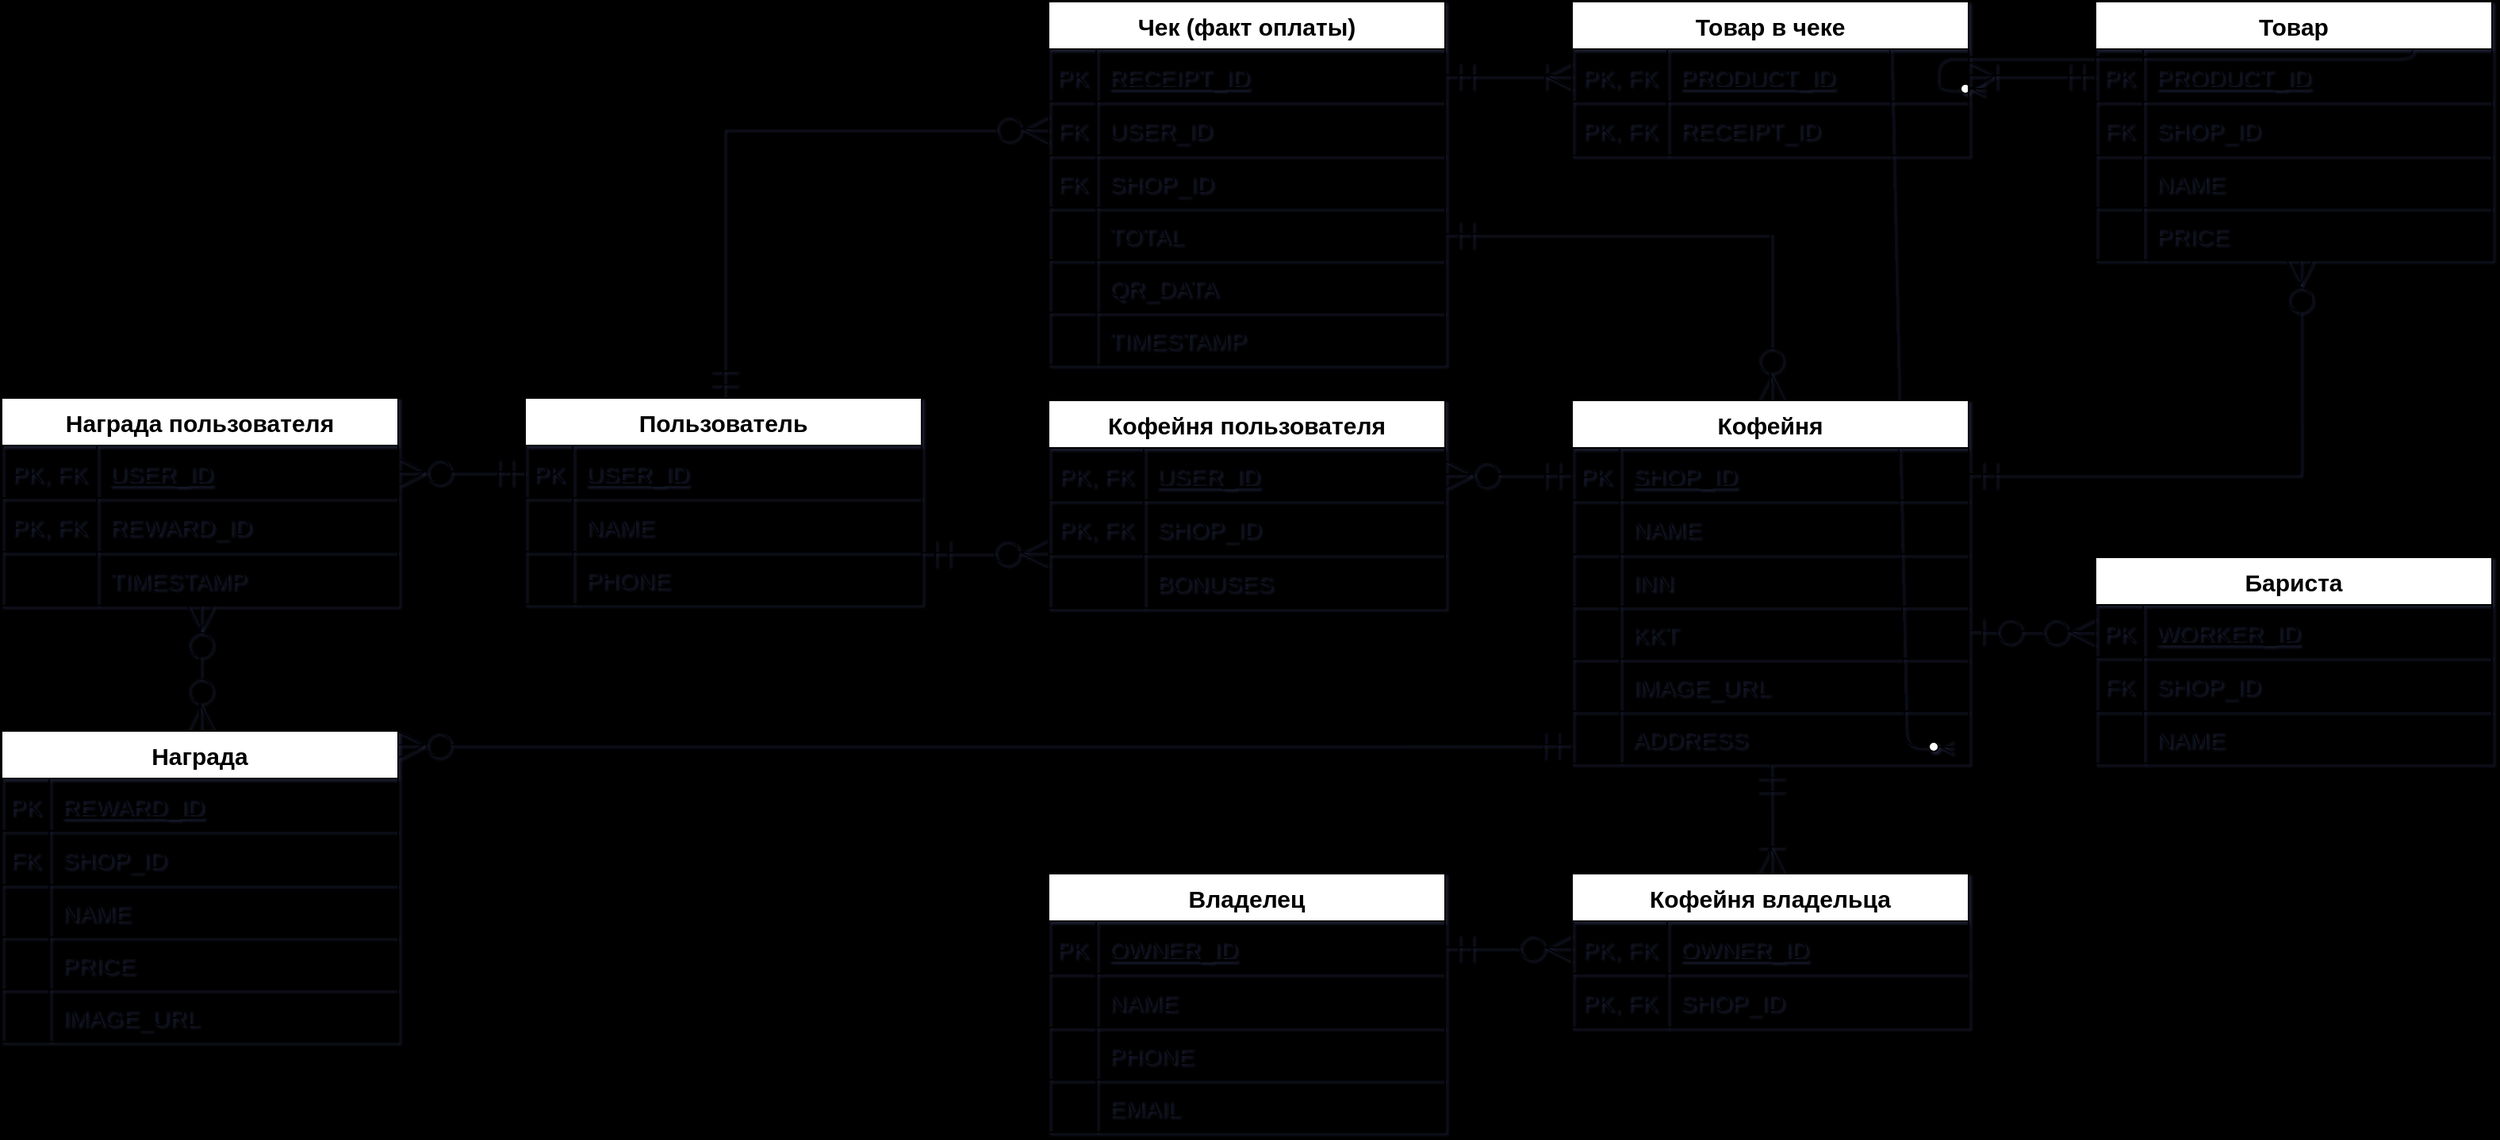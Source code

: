 <mxfile version="21.5.2" type="device">
  <diagram id="R2lEEEUBdFMjLlhIrx00" name="Page-1">
    <mxGraphModel dx="3187" dy="1081" grid="0" gridSize="10" guides="1" tooltips="1" connect="1" arrows="1" fold="1" page="1" pageScale="1" pageWidth="850" pageHeight="1100" background="#000000" math="0" shadow="1" extFonts="Permanent Marker^https://fonts.googleapis.com/css?family=Permanent+Marker">
      <root>
        <object label="" id="0">
          <mxCell />
        </object>
        <mxCell id="1" parent="0" />
        <mxCell id="C-vyLk0tnHw3VtMMgP7b-1" value="" style="edgeStyle=entityRelationEdgeStyle;endArrow=ERzeroToMany;startArrow=ERone;endFill=1;startFill=0;" parent="1" target="C-vyLk0tnHw3VtMMgP7b-6" edge="1">
          <mxGeometry width="100" height="100" relative="1" as="geometry">
            <mxPoint x="370" y="165" as="sourcePoint" />
            <mxPoint x="440" y="620" as="targetPoint" />
          </mxGeometry>
        </mxCell>
        <mxCell id="C-vyLk0tnHw3VtMMgP7b-12" value="" style="edgeStyle=entityRelationEdgeStyle;endArrow=ERzeroToMany;startArrow=ERone;endFill=1;startFill=0;" parent="1" target="C-vyLk0tnHw3VtMMgP7b-17" edge="1">
          <mxGeometry width="100" height="100" relative="1" as="geometry">
            <mxPoint x="700" y="165" as="sourcePoint" />
            <mxPoint x="460" y="205" as="targetPoint" />
          </mxGeometry>
        </mxCell>
        <mxCell id="6fMhyB3P9EmJ89iYx7s8-238" style="edgeStyle=orthogonalEdgeStyle;rounded=0;orthogonalLoop=1;jettySize=auto;html=1;exitX=0.5;exitY=0;exitDx=0;exitDy=0;entryX=0.501;entryY=0.971;entryDx=0;entryDy=0;entryPerimeter=0;endArrow=ERzeroToMany;endFill=0;startArrow=ERzeroToMany;startFill=0;endSize=15;startSize=15;fontSize=15;" edge="1" parent="1" source="6fMhyB3P9EmJ89iYx7s8-15" target="6fMhyB3P9EmJ89iYx7s8-174">
          <mxGeometry relative="1" as="geometry" />
        </mxCell>
        <mxCell id="6fMhyB3P9EmJ89iYx7s8-242" style="edgeStyle=orthogonalEdgeStyle;rounded=0;orthogonalLoop=1;jettySize=auto;html=1;exitX=0.999;exitY=0.044;exitDx=0;exitDy=0;entryX=-0.003;entryY=0.638;entryDx=0;entryDy=0;endArrow=ERmandOne;endFill=0;startArrow=ERzeroToMany;startFill=0;entryPerimeter=0;exitPerimeter=0;endSize=15;startSize=15;fontSize=15;" edge="1" parent="1" source="6fMhyB3P9EmJ89iYx7s8-15" target="6fMhyB3P9EmJ89iYx7s8-218">
          <mxGeometry relative="1" as="geometry" />
        </mxCell>
        <object label="Награда" as="ds" id="6fMhyB3P9EmJ89iYx7s8-15">
          <mxCell style="shape=table;startSize=30;container=1;collapsible=1;childLayout=tableLayout;fixedRows=1;rowLines=1;fontStyle=1;align=center;resizeLast=1;resizeLastRow=0;columnLines=1;comic=0;enumerate=0;moveCells=0;autosize=0;labelBackgroundColor=none;labelBorderColor=none;fontColor=default;fontSize=15;" vertex="1" parent="1">
            <mxGeometry x="-790" y="610" width="250" height="196" as="geometry">
              <mxRectangle x="-70" y="220" width="90" height="30" as="alternateBounds" />
            </mxGeometry>
          </mxCell>
        </object>
        <mxCell id="6fMhyB3P9EmJ89iYx7s8-16" value="" style="shape=partialRectangle;collapsible=0;dropTarget=0;pointerEvents=0;fillColor=none;points=[[0,0.5],[1,0.5]];portConstraint=eastwest;top=0;left=0;right=0;bottom=1;fontSize=15;" vertex="1" parent="6fMhyB3P9EmJ89iYx7s8-15">
          <mxGeometry y="30" width="250" height="33" as="geometry" />
        </mxCell>
        <mxCell id="6fMhyB3P9EmJ89iYx7s8-17" value="PK" style="shape=partialRectangle;overflow=hidden;connectable=0;fillColor=none;top=0;left=0;bottom=0;right=0;fontStyle=0;fontSize=15;" vertex="1" parent="6fMhyB3P9EmJ89iYx7s8-16">
          <mxGeometry width="30" height="33" as="geometry">
            <mxRectangle width="30" height="33" as="alternateBounds" />
          </mxGeometry>
        </mxCell>
        <mxCell id="6fMhyB3P9EmJ89iYx7s8-18" value="REWARD_ID" style="shape=partialRectangle;overflow=hidden;connectable=0;fillColor=none;top=0;left=0;bottom=0;right=0;align=left;spacingLeft=6;fontStyle=4;fontSize=15;" vertex="1" parent="6fMhyB3P9EmJ89iYx7s8-16">
          <mxGeometry x="30" width="220" height="33" as="geometry">
            <mxRectangle width="220" height="33" as="alternateBounds" />
          </mxGeometry>
        </mxCell>
        <mxCell id="6fMhyB3P9EmJ89iYx7s8-19" value="" style="shape=partialRectangle;collapsible=0;dropTarget=0;pointerEvents=0;fillColor=none;points=[[0,0.5],[1,0.5]];portConstraint=eastwest;top=0;left=0;right=0;bottom=0;fontSize=15;" vertex="1" parent="6fMhyB3P9EmJ89iYx7s8-15">
          <mxGeometry y="63" width="250" height="34" as="geometry" />
        </mxCell>
        <mxCell id="6fMhyB3P9EmJ89iYx7s8-20" value="FK" style="shape=partialRectangle;overflow=hidden;connectable=0;fillColor=none;top=0;left=0;bottom=0;right=0;fontSize=15;" vertex="1" parent="6fMhyB3P9EmJ89iYx7s8-19">
          <mxGeometry width="30" height="34" as="geometry">
            <mxRectangle width="30" height="34" as="alternateBounds" />
          </mxGeometry>
        </mxCell>
        <mxCell id="6fMhyB3P9EmJ89iYx7s8-21" value="SHOP_ID" style="shape=partialRectangle;overflow=hidden;connectable=0;fillColor=none;top=0;left=0;bottom=0;right=0;align=left;spacingLeft=6;fontSize=15;" vertex="1" parent="6fMhyB3P9EmJ89iYx7s8-19">
          <mxGeometry x="30" width="220" height="34" as="geometry">
            <mxRectangle width="220" height="34" as="alternateBounds" />
          </mxGeometry>
        </mxCell>
        <mxCell id="6fMhyB3P9EmJ89iYx7s8-22" value="" style="shape=partialRectangle;collapsible=0;dropTarget=0;pointerEvents=0;fillColor=none;points=[[0,0.5],[1,0.5]];portConstraint=eastwest;top=0;left=0;right=0;bottom=0;fontSize=15;" vertex="1" parent="6fMhyB3P9EmJ89iYx7s8-15">
          <mxGeometry y="97" width="250" height="33" as="geometry" />
        </mxCell>
        <mxCell id="6fMhyB3P9EmJ89iYx7s8-23" value="" style="shape=partialRectangle;overflow=hidden;connectable=0;fillColor=none;top=0;left=0;bottom=0;right=0;fontSize=15;" vertex="1" parent="6fMhyB3P9EmJ89iYx7s8-22">
          <mxGeometry width="30" height="33" as="geometry">
            <mxRectangle width="30" height="33" as="alternateBounds" />
          </mxGeometry>
        </mxCell>
        <mxCell id="6fMhyB3P9EmJ89iYx7s8-24" value="NAME" style="shape=partialRectangle;overflow=hidden;connectable=0;fillColor=none;top=0;left=0;bottom=0;right=0;align=left;spacingLeft=6;fontSize=15;" vertex="1" parent="6fMhyB3P9EmJ89iYx7s8-22">
          <mxGeometry x="30" width="220" height="33" as="geometry">
            <mxRectangle width="220" height="33" as="alternateBounds" />
          </mxGeometry>
        </mxCell>
        <mxCell id="6fMhyB3P9EmJ89iYx7s8-45" style="shape=partialRectangle;collapsible=0;dropTarget=0;pointerEvents=0;fillColor=none;points=[[0,0.5],[1,0.5]];portConstraint=eastwest;top=0;left=0;right=0;bottom=0;fontSize=15;" vertex="1" parent="6fMhyB3P9EmJ89iYx7s8-15">
          <mxGeometry y="130" width="250" height="33" as="geometry" />
        </mxCell>
        <mxCell id="6fMhyB3P9EmJ89iYx7s8-46" style="shape=partialRectangle;overflow=hidden;connectable=0;fillColor=none;top=0;left=0;bottom=0;right=0;fontSize=15;" vertex="1" parent="6fMhyB3P9EmJ89iYx7s8-45">
          <mxGeometry width="30" height="33" as="geometry">
            <mxRectangle width="30" height="33" as="alternateBounds" />
          </mxGeometry>
        </mxCell>
        <mxCell id="6fMhyB3P9EmJ89iYx7s8-47" value="PRICE" style="shape=partialRectangle;overflow=hidden;connectable=0;fillColor=none;top=0;left=0;bottom=0;right=0;align=left;spacingLeft=6;fontSize=15;" vertex="1" parent="6fMhyB3P9EmJ89iYx7s8-45">
          <mxGeometry x="30" width="220" height="33" as="geometry">
            <mxRectangle width="220" height="33" as="alternateBounds" />
          </mxGeometry>
        </mxCell>
        <mxCell id="6fMhyB3P9EmJ89iYx7s8-230" style="shape=partialRectangle;collapsible=0;dropTarget=0;pointerEvents=0;fillColor=none;points=[[0,0.5],[1,0.5]];portConstraint=eastwest;top=0;left=0;right=0;bottom=0;fontSize=15;" vertex="1" parent="6fMhyB3P9EmJ89iYx7s8-15">
          <mxGeometry y="163" width="250" height="33" as="geometry" />
        </mxCell>
        <mxCell id="6fMhyB3P9EmJ89iYx7s8-231" style="shape=partialRectangle;overflow=hidden;connectable=0;fillColor=none;top=0;left=0;bottom=0;right=0;fontSize=15;" vertex="1" parent="6fMhyB3P9EmJ89iYx7s8-230">
          <mxGeometry width="30" height="33" as="geometry">
            <mxRectangle width="30" height="33" as="alternateBounds" />
          </mxGeometry>
        </mxCell>
        <mxCell id="6fMhyB3P9EmJ89iYx7s8-232" value="IMAGE_URL" style="shape=partialRectangle;overflow=hidden;connectable=0;fillColor=none;top=0;left=0;bottom=0;right=0;align=left;spacingLeft=6;fontSize=15;" vertex="1" parent="6fMhyB3P9EmJ89iYx7s8-230">
          <mxGeometry x="30" width="220" height="33" as="geometry">
            <mxRectangle width="220" height="33" as="alternateBounds" />
          </mxGeometry>
        </mxCell>
        <mxCell id="6fMhyB3P9EmJ89iYx7s8-239" style="edgeStyle=orthogonalEdgeStyle;rounded=0;orthogonalLoop=1;jettySize=auto;html=1;exitX=1;exitY=0.75;exitDx=0;exitDy=0;entryX=-0.004;entryY=0.957;entryDx=0;entryDy=0;entryPerimeter=0;endArrow=ERzeroToMany;endFill=0;startArrow=ERmandOne;startFill=0;startSize=15;endSize=15;fontSize=15;" edge="1" parent="1" source="6fMhyB3P9EmJ89iYx7s8-48" target="6fMhyB3P9EmJ89iYx7s8-161">
          <mxGeometry relative="1" as="geometry" />
        </mxCell>
        <object label="Пользователь" as="ds" id="6fMhyB3P9EmJ89iYx7s8-48">
          <mxCell style="shape=table;startSize=30;container=0;collapsible=1;childLayout=tableLayout;fixedRows=1;rowLines=1;fontStyle=1;align=center;resizeLast=1;resizeLastRow=0;columnLines=1;comic=0;enumerate=0;moveCells=0;autosize=0;verticalAlign=middle;fixDash=1;overflow=visible;swimlaneLine=1;fontSize=15;" vertex="1" parent="1">
            <mxGeometry x="-460" y="400" width="250" height="130" as="geometry">
              <mxRectangle x="-70" y="220" width="90" height="30" as="alternateBounds" />
            </mxGeometry>
          </mxCell>
        </object>
        <mxCell id="6fMhyB3P9EmJ89iYx7s8-49" value="" style="shape=partialRectangle;collapsible=0;dropTarget=0;pointerEvents=0;fillColor=none;points=[[0,0.5],[1,0.5]];portConstraint=eastwest;top=0;left=0;right=0;bottom=1;fontSize=15;" vertex="1" parent="6fMhyB3P9EmJ89iYx7s8-48">
          <mxGeometry y="30" width="250" height="33" as="geometry" />
        </mxCell>
        <mxCell id="6fMhyB3P9EmJ89iYx7s8-50" value="PK" style="shape=partialRectangle;overflow=hidden;connectable=0;fillColor=none;top=0;left=0;bottom=0;right=0;fontStyle=0;fontSize=15;" vertex="1" parent="6fMhyB3P9EmJ89iYx7s8-49">
          <mxGeometry width="30" height="33" as="geometry">
            <mxRectangle width="30" height="33" as="alternateBounds" />
          </mxGeometry>
        </mxCell>
        <mxCell id="6fMhyB3P9EmJ89iYx7s8-51" value="USER_ID" style="shape=partialRectangle;overflow=hidden;connectable=0;fillColor=none;top=0;left=0;bottom=0;right=0;align=left;spacingLeft=6;fontStyle=4;fontSize=15;" vertex="1" parent="6fMhyB3P9EmJ89iYx7s8-49">
          <mxGeometry x="30" width="220" height="33" as="geometry">
            <mxRectangle width="220" height="33" as="alternateBounds" />
          </mxGeometry>
        </mxCell>
        <mxCell id="6fMhyB3P9EmJ89iYx7s8-52" value="" style="shape=partialRectangle;collapsible=0;dropTarget=0;pointerEvents=0;fillColor=none;points=[[0,0.5],[1,0.5]];portConstraint=eastwest;top=0;left=0;right=0;bottom=0;fontSize=15;" vertex="1" parent="6fMhyB3P9EmJ89iYx7s8-48">
          <mxGeometry y="63" width="250" height="34" as="geometry" />
        </mxCell>
        <mxCell id="6fMhyB3P9EmJ89iYx7s8-53" value="" style="shape=partialRectangle;overflow=hidden;connectable=0;fillColor=none;top=0;left=0;bottom=0;right=0;fontSize=15;" vertex="1" parent="6fMhyB3P9EmJ89iYx7s8-52">
          <mxGeometry width="30" height="34" as="geometry">
            <mxRectangle width="30" height="34" as="alternateBounds" />
          </mxGeometry>
        </mxCell>
        <mxCell id="6fMhyB3P9EmJ89iYx7s8-54" value="NAME" style="shape=partialRectangle;overflow=hidden;connectable=0;fillColor=none;top=0;left=0;bottom=0;right=0;align=left;spacingLeft=6;fontSize=15;" vertex="1" parent="6fMhyB3P9EmJ89iYx7s8-52">
          <mxGeometry x="30" width="220" height="34" as="geometry">
            <mxRectangle width="220" height="34" as="alternateBounds" />
          </mxGeometry>
        </mxCell>
        <mxCell id="6fMhyB3P9EmJ89iYx7s8-55" value="" style="shape=partialRectangle;collapsible=0;dropTarget=0;pointerEvents=0;fillColor=none;points=[[0,0.5],[1,0.5]];portConstraint=eastwest;top=0;left=0;right=0;bottom=0;fontSize=15;" vertex="1" parent="6fMhyB3P9EmJ89iYx7s8-48">
          <mxGeometry y="97" width="250" height="33" as="geometry" />
        </mxCell>
        <mxCell id="6fMhyB3P9EmJ89iYx7s8-56" value="" style="shape=partialRectangle;overflow=hidden;connectable=0;fillColor=none;top=0;left=0;bottom=0;right=0;fontSize=15;" vertex="1" parent="6fMhyB3P9EmJ89iYx7s8-55">
          <mxGeometry width="30" height="33" as="geometry">
            <mxRectangle width="30" height="33" as="alternateBounds" />
          </mxGeometry>
        </mxCell>
        <mxCell id="6fMhyB3P9EmJ89iYx7s8-57" value="PHONE" style="shape=partialRectangle;overflow=hidden;connectable=0;fillColor=none;top=0;left=0;bottom=0;right=0;align=left;spacingLeft=6;fontSize=15;" vertex="1" parent="6fMhyB3P9EmJ89iYx7s8-55">
          <mxGeometry x="30" width="220" height="33" as="geometry">
            <mxRectangle width="220" height="33" as="alternateBounds" />
          </mxGeometry>
        </mxCell>
        <object label="Чек (факт оплаты)" as="ds" id="6fMhyB3P9EmJ89iYx7s8-61">
          <mxCell style="shape=table;startSize=30;container=1;collapsible=1;childLayout=tableLayout;fixedRows=1;rowLines=1;fontStyle=1;align=center;resizeLast=1;resizeLastRow=0;columnLines=1;comic=0;enumerate=0;moveCells=0;autosize=0;fontSize=15;" vertex="1" parent="1">
            <mxGeometry x="-130" y="150" width="250" height="229" as="geometry">
              <mxRectangle x="-70" y="220" width="90" height="30" as="alternateBounds" />
            </mxGeometry>
          </mxCell>
        </object>
        <mxCell id="6fMhyB3P9EmJ89iYx7s8-62" value="" style="shape=partialRectangle;collapsible=0;dropTarget=0;pointerEvents=0;fillColor=none;points=[[0,0.5],[1,0.5]];portConstraint=eastwest;top=0;left=0;right=0;bottom=1;fontSize=15;" vertex="1" parent="6fMhyB3P9EmJ89iYx7s8-61">
          <mxGeometry y="30" width="250" height="33" as="geometry" />
        </mxCell>
        <mxCell id="6fMhyB3P9EmJ89iYx7s8-63" value="PK" style="shape=partialRectangle;overflow=hidden;connectable=0;fillColor=none;top=0;left=0;bottom=0;right=0;fontStyle=0;fontSize=15;" vertex="1" parent="6fMhyB3P9EmJ89iYx7s8-62">
          <mxGeometry width="30" height="33" as="geometry">
            <mxRectangle width="30" height="33" as="alternateBounds" />
          </mxGeometry>
        </mxCell>
        <mxCell id="6fMhyB3P9EmJ89iYx7s8-64" value="RECEIPT_ID" style="shape=partialRectangle;overflow=hidden;connectable=0;fillColor=none;top=0;left=0;bottom=0;right=0;align=left;spacingLeft=6;fontStyle=4;fontSize=15;" vertex="1" parent="6fMhyB3P9EmJ89iYx7s8-62">
          <mxGeometry x="30" width="220" height="33" as="geometry">
            <mxRectangle width="220" height="33" as="alternateBounds" />
          </mxGeometry>
        </mxCell>
        <mxCell id="6fMhyB3P9EmJ89iYx7s8-65" value="" style="shape=partialRectangle;collapsible=0;dropTarget=0;pointerEvents=0;fillColor=none;points=[[0,0.5],[1,0.5]];portConstraint=eastwest;top=0;left=0;right=0;bottom=0;fontSize=15;" vertex="1" parent="6fMhyB3P9EmJ89iYx7s8-61">
          <mxGeometry y="63" width="250" height="34" as="geometry" />
        </mxCell>
        <mxCell id="6fMhyB3P9EmJ89iYx7s8-66" value="FK" style="shape=partialRectangle;overflow=hidden;connectable=0;fillColor=none;top=0;left=0;bottom=0;right=0;fontSize=15;" vertex="1" parent="6fMhyB3P9EmJ89iYx7s8-65">
          <mxGeometry width="30" height="34" as="geometry">
            <mxRectangle width="30" height="34" as="alternateBounds" />
          </mxGeometry>
        </mxCell>
        <mxCell id="6fMhyB3P9EmJ89iYx7s8-67" value="USER_ID" style="shape=partialRectangle;overflow=hidden;connectable=0;fillColor=none;top=0;left=0;bottom=0;right=0;align=left;spacingLeft=6;fontSize=15;" vertex="1" parent="6fMhyB3P9EmJ89iYx7s8-65">
          <mxGeometry x="30" width="220" height="34" as="geometry">
            <mxRectangle width="220" height="34" as="alternateBounds" />
          </mxGeometry>
        </mxCell>
        <mxCell id="6fMhyB3P9EmJ89iYx7s8-68" value="" style="shape=partialRectangle;collapsible=0;dropTarget=0;pointerEvents=0;fillColor=none;points=[[0,0.5],[1,0.5]];portConstraint=eastwest;top=0;left=0;right=0;bottom=0;fontSize=15;" vertex="1" parent="6fMhyB3P9EmJ89iYx7s8-61">
          <mxGeometry y="97" width="250" height="33" as="geometry" />
        </mxCell>
        <mxCell id="6fMhyB3P9EmJ89iYx7s8-69" value="FK" style="shape=partialRectangle;overflow=hidden;connectable=0;fillColor=none;top=0;left=0;bottom=0;right=0;fontSize=15;" vertex="1" parent="6fMhyB3P9EmJ89iYx7s8-68">
          <mxGeometry width="30" height="33" as="geometry">
            <mxRectangle width="30" height="33" as="alternateBounds" />
          </mxGeometry>
        </mxCell>
        <mxCell id="6fMhyB3P9EmJ89iYx7s8-70" value="SHOP_ID" style="shape=partialRectangle;overflow=hidden;connectable=0;fillColor=none;top=0;left=0;bottom=0;right=0;align=left;spacingLeft=6;fontSize=15;" vertex="1" parent="6fMhyB3P9EmJ89iYx7s8-68">
          <mxGeometry x="30" width="220" height="33" as="geometry">
            <mxRectangle width="220" height="33" as="alternateBounds" />
          </mxGeometry>
        </mxCell>
        <mxCell id="6fMhyB3P9EmJ89iYx7s8-182" style="shape=partialRectangle;collapsible=0;dropTarget=0;pointerEvents=0;fillColor=none;points=[[0,0.5],[1,0.5]];portConstraint=eastwest;top=0;left=0;right=0;bottom=0;fontSize=15;" vertex="1" parent="6fMhyB3P9EmJ89iYx7s8-61">
          <mxGeometry y="130" width="250" height="33" as="geometry" />
        </mxCell>
        <mxCell id="6fMhyB3P9EmJ89iYx7s8-183" style="shape=partialRectangle;overflow=hidden;connectable=0;fillColor=none;top=0;left=0;bottom=0;right=0;fontSize=15;" vertex="1" parent="6fMhyB3P9EmJ89iYx7s8-182">
          <mxGeometry width="30" height="33" as="geometry">
            <mxRectangle width="30" height="33" as="alternateBounds" />
          </mxGeometry>
        </mxCell>
        <mxCell id="6fMhyB3P9EmJ89iYx7s8-184" value="TOTAL" style="shape=partialRectangle;overflow=hidden;connectable=0;fillColor=none;top=0;left=0;bottom=0;right=0;align=left;spacingLeft=6;fontSize=15;" vertex="1" parent="6fMhyB3P9EmJ89iYx7s8-182">
          <mxGeometry x="30" width="220" height="33" as="geometry">
            <mxRectangle width="220" height="33" as="alternateBounds" />
          </mxGeometry>
        </mxCell>
        <mxCell id="6fMhyB3P9EmJ89iYx7s8-221" style="shape=partialRectangle;collapsible=0;dropTarget=0;pointerEvents=0;fillColor=none;points=[[0,0.5],[1,0.5]];portConstraint=eastwest;top=0;left=0;right=0;bottom=0;fontSize=15;" vertex="1" parent="6fMhyB3P9EmJ89iYx7s8-61">
          <mxGeometry y="163" width="250" height="33" as="geometry" />
        </mxCell>
        <mxCell id="6fMhyB3P9EmJ89iYx7s8-222" style="shape=partialRectangle;overflow=hidden;connectable=0;fillColor=none;top=0;left=0;bottom=0;right=0;fontSize=15;" vertex="1" parent="6fMhyB3P9EmJ89iYx7s8-221">
          <mxGeometry width="30" height="33" as="geometry">
            <mxRectangle width="30" height="33" as="alternateBounds" />
          </mxGeometry>
        </mxCell>
        <mxCell id="6fMhyB3P9EmJ89iYx7s8-223" value="QR_DATA" style="shape=partialRectangle;overflow=hidden;connectable=0;fillColor=none;top=0;left=0;bottom=0;right=0;align=left;spacingLeft=6;fontSize=15;" vertex="1" parent="6fMhyB3P9EmJ89iYx7s8-221">
          <mxGeometry x="30" width="220" height="33" as="geometry">
            <mxRectangle width="220" height="33" as="alternateBounds" />
          </mxGeometry>
        </mxCell>
        <mxCell id="6fMhyB3P9EmJ89iYx7s8-224" style="shape=partialRectangle;collapsible=0;dropTarget=0;pointerEvents=0;fillColor=none;points=[[0,0.5],[1,0.5]];portConstraint=eastwest;top=0;left=0;right=0;bottom=0;fontSize=15;" vertex="1" parent="6fMhyB3P9EmJ89iYx7s8-61">
          <mxGeometry y="196" width="250" height="33" as="geometry" />
        </mxCell>
        <mxCell id="6fMhyB3P9EmJ89iYx7s8-225" style="shape=partialRectangle;overflow=hidden;connectable=0;fillColor=none;top=0;left=0;bottom=0;right=0;fontSize=15;" vertex="1" parent="6fMhyB3P9EmJ89iYx7s8-224">
          <mxGeometry width="30" height="33" as="geometry">
            <mxRectangle width="30" height="33" as="alternateBounds" />
          </mxGeometry>
        </mxCell>
        <mxCell id="6fMhyB3P9EmJ89iYx7s8-226" value="TIMESTAMP" style="shape=partialRectangle;overflow=hidden;connectable=0;fillColor=none;top=0;left=0;bottom=0;right=0;align=left;spacingLeft=6;fontSize=15;" vertex="1" parent="6fMhyB3P9EmJ89iYx7s8-224">
          <mxGeometry x="30" width="220" height="33" as="geometry">
            <mxRectangle width="220" height="33" as="alternateBounds" />
          </mxGeometry>
        </mxCell>
        <object label="Товар" as="ds" id="6fMhyB3P9EmJ89iYx7s8-77">
          <mxCell style="shape=table;startSize=30;container=1;collapsible=1;childLayout=tableLayout;fixedRows=1;rowLines=1;fontStyle=1;align=center;resizeLast=1;resizeLastRow=0;columnLines=1;comic=0;enumerate=0;moveCells=0;autosize=0;fontSize=15;" vertex="1" parent="1">
            <mxGeometry x="530" y="150" width="250" height="163" as="geometry">
              <mxRectangle x="-70" y="220" width="90" height="30" as="alternateBounds" />
            </mxGeometry>
          </mxCell>
        </object>
        <mxCell id="6fMhyB3P9EmJ89iYx7s8-78" value="" style="shape=partialRectangle;collapsible=0;dropTarget=0;pointerEvents=0;fillColor=none;points=[[0,0.5],[1,0.5]];portConstraint=eastwest;top=0;left=0;right=0;bottom=1;fontSize=15;" vertex="1" parent="6fMhyB3P9EmJ89iYx7s8-77">
          <mxGeometry y="30" width="250" height="33" as="geometry" />
        </mxCell>
        <mxCell id="6fMhyB3P9EmJ89iYx7s8-79" value="PK" style="shape=partialRectangle;overflow=hidden;connectable=0;fillColor=none;top=0;left=0;bottom=0;right=0;fontStyle=0;fontSize=15;" vertex="1" parent="6fMhyB3P9EmJ89iYx7s8-78">
          <mxGeometry width="30" height="33" as="geometry">
            <mxRectangle width="30" height="33" as="alternateBounds" />
          </mxGeometry>
        </mxCell>
        <mxCell id="6fMhyB3P9EmJ89iYx7s8-80" value="PRODUCT_ID" style="shape=partialRectangle;overflow=hidden;connectable=0;fillColor=none;top=0;left=0;bottom=0;right=0;align=left;spacingLeft=6;fontStyle=4;fontSize=15;" vertex="1" parent="6fMhyB3P9EmJ89iYx7s8-78">
          <mxGeometry x="30" width="220" height="33" as="geometry">
            <mxRectangle width="220" height="33" as="alternateBounds" />
          </mxGeometry>
        </mxCell>
        <mxCell id="6fMhyB3P9EmJ89iYx7s8-81" value="" style="shape=partialRectangle;collapsible=0;dropTarget=0;pointerEvents=0;fillColor=none;points=[[0,0.5],[1,0.5]];portConstraint=eastwest;top=0;left=0;right=0;bottom=0;fontSize=15;" vertex="1" parent="6fMhyB3P9EmJ89iYx7s8-77">
          <mxGeometry y="63" width="250" height="34" as="geometry" />
        </mxCell>
        <mxCell id="6fMhyB3P9EmJ89iYx7s8-82" value="FK" style="shape=partialRectangle;overflow=hidden;connectable=0;fillColor=none;top=0;left=0;bottom=0;right=0;fontSize=15;" vertex="1" parent="6fMhyB3P9EmJ89iYx7s8-81">
          <mxGeometry width="30" height="34" as="geometry">
            <mxRectangle width="30" height="34" as="alternateBounds" />
          </mxGeometry>
        </mxCell>
        <mxCell id="6fMhyB3P9EmJ89iYx7s8-83" value="SHOP_ID" style="shape=partialRectangle;overflow=hidden;connectable=0;fillColor=none;top=0;left=0;bottom=0;right=0;align=left;spacingLeft=6;fontSize=15;" vertex="1" parent="6fMhyB3P9EmJ89iYx7s8-81">
          <mxGeometry x="30" width="220" height="34" as="geometry">
            <mxRectangle width="220" height="34" as="alternateBounds" />
          </mxGeometry>
        </mxCell>
        <mxCell id="6fMhyB3P9EmJ89iYx7s8-84" value="" style="shape=partialRectangle;collapsible=0;dropTarget=0;pointerEvents=0;fillColor=none;points=[[0,0.5],[1,0.5]];portConstraint=eastwest;top=0;left=0;right=0;bottom=0;fontSize=15;" vertex="1" parent="6fMhyB3P9EmJ89iYx7s8-77">
          <mxGeometry y="97" width="250" height="33" as="geometry" />
        </mxCell>
        <mxCell id="6fMhyB3P9EmJ89iYx7s8-85" value="" style="shape=partialRectangle;overflow=hidden;connectable=0;fillColor=none;top=0;left=0;bottom=0;right=0;fontSize=15;" vertex="1" parent="6fMhyB3P9EmJ89iYx7s8-84">
          <mxGeometry width="30" height="33" as="geometry">
            <mxRectangle width="30" height="33" as="alternateBounds" />
          </mxGeometry>
        </mxCell>
        <mxCell id="6fMhyB3P9EmJ89iYx7s8-86" value="NAME" style="shape=partialRectangle;overflow=hidden;connectable=0;fillColor=none;top=0;left=0;bottom=0;right=0;align=left;spacingLeft=6;fontSize=15;" vertex="1" parent="6fMhyB3P9EmJ89iYx7s8-84">
          <mxGeometry x="30" width="220" height="33" as="geometry">
            <mxRectangle width="220" height="33" as="alternateBounds" />
          </mxGeometry>
        </mxCell>
        <mxCell id="6fMhyB3P9EmJ89iYx7s8-214" style="shape=partialRectangle;collapsible=0;dropTarget=0;pointerEvents=0;fillColor=none;points=[[0,0.5],[1,0.5]];portConstraint=eastwest;top=0;left=0;right=0;bottom=0;fontSize=15;" vertex="1" parent="6fMhyB3P9EmJ89iYx7s8-77">
          <mxGeometry y="130" width="250" height="33" as="geometry" />
        </mxCell>
        <mxCell id="6fMhyB3P9EmJ89iYx7s8-215" style="shape=partialRectangle;overflow=hidden;connectable=0;fillColor=none;top=0;left=0;bottom=0;right=0;fontSize=15;" vertex="1" parent="6fMhyB3P9EmJ89iYx7s8-214">
          <mxGeometry width="30" height="33" as="geometry">
            <mxRectangle width="30" height="33" as="alternateBounds" />
          </mxGeometry>
        </mxCell>
        <mxCell id="6fMhyB3P9EmJ89iYx7s8-216" value="PRICE" style="shape=partialRectangle;overflow=hidden;connectable=0;fillColor=none;top=0;left=0;bottom=0;right=0;align=left;spacingLeft=6;fontSize=15;" vertex="1" parent="6fMhyB3P9EmJ89iYx7s8-214">
          <mxGeometry x="30" width="220" height="33" as="geometry">
            <mxRectangle width="220" height="33" as="alternateBounds" />
          </mxGeometry>
        </mxCell>
        <object label="Товар в чеке" as="ds" id="6fMhyB3P9EmJ89iYx7s8-90">
          <mxCell style="shape=table;startSize=30;container=1;collapsible=1;childLayout=tableLayout;fixedRows=1;rowLines=1;fontStyle=1;align=center;resizeLast=1;resizeLastRow=0;columnLines=1;comic=0;enumerate=0;moveCells=0;autosize=0;swimlaneHead=1;swimlaneBody=1;horizontal=1;top=1;bottom=1;left=1;allowArrows=1;swimlaneLine=1;rounded=0;shadow=0;strokeColor=default;separatorColor=none;fontSize=15;" vertex="1" parent="1">
            <mxGeometry x="200" y="150" width="250" height="97" as="geometry">
              <mxRectangle x="-70" y="220" width="90" height="30" as="alternateBounds" />
            </mxGeometry>
          </mxCell>
        </object>
        <mxCell id="6fMhyB3P9EmJ89iYx7s8-91" value="" style="shape=partialRectangle;collapsible=0;dropTarget=0;pointerEvents=0;fillColor=none;points=[[0,0.5],[1,0.5]];portConstraint=eastwest;top=0;left=0;right=0;bottom=1;fontSize=15;" vertex="1" parent="6fMhyB3P9EmJ89iYx7s8-90">
          <mxGeometry y="30" width="250" height="33" as="geometry" />
        </mxCell>
        <mxCell id="6fMhyB3P9EmJ89iYx7s8-92" value="PK, FK" style="shape=partialRectangle;overflow=hidden;connectable=0;fillColor=none;top=0;left=0;bottom=0;right=0;fontStyle=0;fontSize=15;" vertex="1" parent="6fMhyB3P9EmJ89iYx7s8-91">
          <mxGeometry width="60" height="33" as="geometry">
            <mxRectangle width="60" height="33" as="alternateBounds" />
          </mxGeometry>
        </mxCell>
        <mxCell id="6fMhyB3P9EmJ89iYx7s8-93" value="PRODUCT_ID" style="shape=partialRectangle;overflow=hidden;connectable=0;fillColor=none;top=0;left=0;bottom=0;right=0;align=left;spacingLeft=6;fontStyle=4;fontSize=15;" vertex="1" parent="6fMhyB3P9EmJ89iYx7s8-91">
          <mxGeometry x="60" width="190" height="33" as="geometry">
            <mxRectangle width="190" height="33" as="alternateBounds" />
          </mxGeometry>
        </mxCell>
        <mxCell id="6fMhyB3P9EmJ89iYx7s8-94" value="" style="shape=partialRectangle;collapsible=0;dropTarget=0;pointerEvents=0;fillColor=none;points=[[0,0.5],[1,0.5]];portConstraint=eastwest;top=0;left=0;right=0;bottom=0;fontSize=15;" vertex="1" parent="6fMhyB3P9EmJ89iYx7s8-90">
          <mxGeometry y="63" width="250" height="34" as="geometry" />
        </mxCell>
        <mxCell id="6fMhyB3P9EmJ89iYx7s8-95" value="PK, FK" style="shape=partialRectangle;overflow=hidden;connectable=0;fillColor=none;top=0;left=0;bottom=0;right=0;fontSize=15;" vertex="1" parent="6fMhyB3P9EmJ89iYx7s8-94">
          <mxGeometry width="60" height="34" as="geometry">
            <mxRectangle width="60" height="34" as="alternateBounds" />
          </mxGeometry>
        </mxCell>
        <mxCell id="6fMhyB3P9EmJ89iYx7s8-96" value="RECEIPT_ID" style="shape=partialRectangle;overflow=hidden;connectable=0;fillColor=none;top=0;left=0;bottom=0;right=0;align=left;spacingLeft=6;fontSize=15;" vertex="1" parent="6fMhyB3P9EmJ89iYx7s8-94">
          <mxGeometry x="60" width="190" height="34" as="geometry">
            <mxRectangle width="190" height="34" as="alternateBounds" />
          </mxGeometry>
        </mxCell>
        <object label="Бариста" as="ds" id="6fMhyB3P9EmJ89iYx7s8-100">
          <mxCell style="shape=table;startSize=30;container=1;collapsible=1;childLayout=tableLayout;fixedRows=1;rowLines=1;fontStyle=1;align=center;resizeLast=1;resizeLastRow=0;columnLines=1;comic=0;enumerate=0;moveCells=0;autosize=0;fontSize=15;" vertex="1" parent="1">
            <mxGeometry x="530" y="500.5" width="250" height="130" as="geometry">
              <mxRectangle x="-70" y="220" width="90" height="30" as="alternateBounds" />
            </mxGeometry>
          </mxCell>
        </object>
        <mxCell id="6fMhyB3P9EmJ89iYx7s8-101" value="" style="shape=partialRectangle;collapsible=0;dropTarget=0;pointerEvents=0;fillColor=none;points=[[0,0.5],[1,0.5]];portConstraint=eastwest;top=0;left=0;right=0;bottom=1;fontSize=15;" vertex="1" parent="6fMhyB3P9EmJ89iYx7s8-100">
          <mxGeometry y="30" width="250" height="33" as="geometry" />
        </mxCell>
        <mxCell id="6fMhyB3P9EmJ89iYx7s8-102" value="PK" style="shape=partialRectangle;overflow=hidden;connectable=0;fillColor=none;top=0;left=0;bottom=0;right=0;fontStyle=0;fontSize=15;" vertex="1" parent="6fMhyB3P9EmJ89iYx7s8-101">
          <mxGeometry width="30" height="33" as="geometry">
            <mxRectangle width="30" height="33" as="alternateBounds" />
          </mxGeometry>
        </mxCell>
        <mxCell id="6fMhyB3P9EmJ89iYx7s8-103" value="WORKER_ID" style="shape=partialRectangle;overflow=hidden;connectable=0;fillColor=none;top=0;left=0;bottom=0;right=0;align=left;spacingLeft=6;fontStyle=4;fontSize=15;" vertex="1" parent="6fMhyB3P9EmJ89iYx7s8-101">
          <mxGeometry x="30" width="220" height="33" as="geometry">
            <mxRectangle width="220" height="33" as="alternateBounds" />
          </mxGeometry>
        </mxCell>
        <mxCell id="6fMhyB3P9EmJ89iYx7s8-104" value="" style="shape=partialRectangle;collapsible=0;dropTarget=0;pointerEvents=0;fillColor=none;points=[[0,0.5],[1,0.5]];portConstraint=eastwest;top=0;left=0;right=0;bottom=0;fontSize=15;" vertex="1" parent="6fMhyB3P9EmJ89iYx7s8-100">
          <mxGeometry y="63" width="250" height="34" as="geometry" />
        </mxCell>
        <mxCell id="6fMhyB3P9EmJ89iYx7s8-105" value="FK" style="shape=partialRectangle;overflow=hidden;connectable=0;fillColor=none;top=0;left=0;bottom=0;right=0;fontSize=15;" vertex="1" parent="6fMhyB3P9EmJ89iYx7s8-104">
          <mxGeometry width="30" height="34" as="geometry">
            <mxRectangle width="30" height="34" as="alternateBounds" />
          </mxGeometry>
        </mxCell>
        <mxCell id="6fMhyB3P9EmJ89iYx7s8-106" value="SHOP_ID" style="shape=partialRectangle;overflow=hidden;connectable=0;fillColor=none;top=0;left=0;bottom=0;right=0;align=left;spacingLeft=6;fontSize=15;" vertex="1" parent="6fMhyB3P9EmJ89iYx7s8-104">
          <mxGeometry x="30" width="220" height="34" as="geometry">
            <mxRectangle width="220" height="34" as="alternateBounds" />
          </mxGeometry>
        </mxCell>
        <mxCell id="6fMhyB3P9EmJ89iYx7s8-107" value="" style="shape=partialRectangle;collapsible=0;dropTarget=0;pointerEvents=0;fillColor=none;points=[[0,0.5],[1,0.5]];portConstraint=eastwest;top=0;left=0;right=0;bottom=0;fontSize=15;" vertex="1" parent="6fMhyB3P9EmJ89iYx7s8-100">
          <mxGeometry y="97" width="250" height="33" as="geometry" />
        </mxCell>
        <mxCell id="6fMhyB3P9EmJ89iYx7s8-108" value="" style="shape=partialRectangle;overflow=hidden;connectable=0;fillColor=none;top=0;left=0;bottom=0;right=0;fontSize=15;" vertex="1" parent="6fMhyB3P9EmJ89iYx7s8-107">
          <mxGeometry width="30" height="33" as="geometry">
            <mxRectangle width="30" height="33" as="alternateBounds" />
          </mxGeometry>
        </mxCell>
        <mxCell id="6fMhyB3P9EmJ89iYx7s8-109" value="NAME" style="shape=partialRectangle;overflow=hidden;connectable=0;fillColor=none;top=0;left=0;bottom=0;right=0;align=left;spacingLeft=6;fontSize=15;" vertex="1" parent="6fMhyB3P9EmJ89iYx7s8-107">
          <mxGeometry x="30" width="220" height="33" as="geometry">
            <mxRectangle width="220" height="33" as="alternateBounds" />
          </mxGeometry>
        </mxCell>
        <object label="Владелец" as="ds" id="6fMhyB3P9EmJ89iYx7s8-110">
          <mxCell style="shape=table;startSize=30;container=1;collapsible=1;childLayout=tableLayout;fixedRows=1;rowLines=1;fontStyle=1;align=center;resizeLast=1;resizeLastRow=0;columnLines=1;comic=0;enumerate=0;moveCells=0;autosize=0;fontSize=15;" vertex="1" parent="1">
            <mxGeometry x="-130" y="700" width="250" height="163" as="geometry">
              <mxRectangle x="-70" y="220" width="90" height="30" as="alternateBounds" />
            </mxGeometry>
          </mxCell>
        </object>
        <mxCell id="6fMhyB3P9EmJ89iYx7s8-111" value="" style="shape=partialRectangle;collapsible=0;dropTarget=0;pointerEvents=0;fillColor=none;points=[[0,0.5],[1,0.5]];portConstraint=eastwest;top=0;left=0;right=0;bottom=1;fontSize=15;" vertex="1" parent="6fMhyB3P9EmJ89iYx7s8-110">
          <mxGeometry y="30" width="250" height="33" as="geometry" />
        </mxCell>
        <mxCell id="6fMhyB3P9EmJ89iYx7s8-112" value="PK" style="shape=partialRectangle;overflow=hidden;connectable=0;fillColor=none;top=0;left=0;bottom=0;right=0;fontStyle=0;fontSize=15;" vertex="1" parent="6fMhyB3P9EmJ89iYx7s8-111">
          <mxGeometry width="30" height="33" as="geometry">
            <mxRectangle width="30" height="33" as="alternateBounds" />
          </mxGeometry>
        </mxCell>
        <mxCell id="6fMhyB3P9EmJ89iYx7s8-113" value="OWNER_ID" style="shape=partialRectangle;overflow=hidden;connectable=0;fillColor=none;top=0;left=0;bottom=0;right=0;align=left;spacingLeft=6;fontStyle=4;fontSize=15;" vertex="1" parent="6fMhyB3P9EmJ89iYx7s8-111">
          <mxGeometry x="30" width="220" height="33" as="geometry">
            <mxRectangle width="220" height="33" as="alternateBounds" />
          </mxGeometry>
        </mxCell>
        <mxCell id="6fMhyB3P9EmJ89iYx7s8-114" value="" style="shape=partialRectangle;collapsible=0;dropTarget=0;pointerEvents=0;fillColor=none;points=[[0,0.5],[1,0.5]];portConstraint=eastwest;top=0;left=0;right=0;bottom=0;fontSize=15;" vertex="1" parent="6fMhyB3P9EmJ89iYx7s8-110">
          <mxGeometry y="63" width="250" height="34" as="geometry" />
        </mxCell>
        <mxCell id="6fMhyB3P9EmJ89iYx7s8-115" value="" style="shape=partialRectangle;overflow=hidden;connectable=0;fillColor=none;top=0;left=0;bottom=0;right=0;fontSize=15;" vertex="1" parent="6fMhyB3P9EmJ89iYx7s8-114">
          <mxGeometry width="30" height="34" as="geometry">
            <mxRectangle width="30" height="34" as="alternateBounds" />
          </mxGeometry>
        </mxCell>
        <mxCell id="6fMhyB3P9EmJ89iYx7s8-116" value="NAME" style="shape=partialRectangle;overflow=hidden;connectable=0;fillColor=none;top=0;left=0;bottom=0;right=0;align=left;spacingLeft=6;fontSize=15;" vertex="1" parent="6fMhyB3P9EmJ89iYx7s8-114">
          <mxGeometry x="30" width="220" height="34" as="geometry">
            <mxRectangle width="220" height="34" as="alternateBounds" />
          </mxGeometry>
        </mxCell>
        <mxCell id="6fMhyB3P9EmJ89iYx7s8-117" value="" style="shape=partialRectangle;collapsible=0;dropTarget=0;pointerEvents=0;fillColor=none;points=[[0,0.5],[1,0.5]];portConstraint=eastwest;top=0;left=0;right=0;bottom=0;fontSize=15;" vertex="1" parent="6fMhyB3P9EmJ89iYx7s8-110">
          <mxGeometry y="97" width="250" height="33" as="geometry" />
        </mxCell>
        <mxCell id="6fMhyB3P9EmJ89iYx7s8-118" value="" style="shape=partialRectangle;overflow=hidden;connectable=0;fillColor=none;top=0;left=0;bottom=0;right=0;fontSize=15;" vertex="1" parent="6fMhyB3P9EmJ89iYx7s8-117">
          <mxGeometry width="30" height="33" as="geometry">
            <mxRectangle width="30" height="33" as="alternateBounds" />
          </mxGeometry>
        </mxCell>
        <mxCell id="6fMhyB3P9EmJ89iYx7s8-119" value="PHONE" style="shape=partialRectangle;overflow=hidden;connectable=0;fillColor=none;top=0;left=0;bottom=0;right=0;align=left;spacingLeft=6;fontSize=15;" vertex="1" parent="6fMhyB3P9EmJ89iYx7s8-117">
          <mxGeometry x="30" width="220" height="33" as="geometry">
            <mxRectangle width="220" height="33" as="alternateBounds" />
          </mxGeometry>
        </mxCell>
        <mxCell id="6fMhyB3P9EmJ89iYx7s8-120" style="shape=partialRectangle;collapsible=0;dropTarget=0;pointerEvents=0;fillColor=none;points=[[0,0.5],[1,0.5]];portConstraint=eastwest;top=0;left=0;right=0;bottom=0;fontSize=15;" vertex="1" parent="6fMhyB3P9EmJ89iYx7s8-110">
          <mxGeometry y="130" width="250" height="33" as="geometry" />
        </mxCell>
        <mxCell id="6fMhyB3P9EmJ89iYx7s8-121" style="shape=partialRectangle;overflow=hidden;connectable=0;fillColor=none;top=0;left=0;bottom=0;right=0;fontSize=15;" vertex="1" parent="6fMhyB3P9EmJ89iYx7s8-120">
          <mxGeometry width="30" height="33" as="geometry">
            <mxRectangle width="30" height="33" as="alternateBounds" />
          </mxGeometry>
        </mxCell>
        <mxCell id="6fMhyB3P9EmJ89iYx7s8-122" value="EMAIL" style="shape=partialRectangle;overflow=hidden;connectable=0;fillColor=none;top=0;left=0;bottom=0;right=0;align=left;spacingLeft=6;fontSize=15;" vertex="1" parent="6fMhyB3P9EmJ89iYx7s8-120">
          <mxGeometry x="30" width="220" height="33" as="geometry">
            <mxRectangle width="220" height="33" as="alternateBounds" />
          </mxGeometry>
        </mxCell>
        <mxCell id="6fMhyB3P9EmJ89iYx7s8-244" style="edgeStyle=orthogonalEdgeStyle;rounded=0;orthogonalLoop=1;jettySize=auto;html=1;exitX=0.5;exitY=0;exitDx=0;exitDy=0;entryX=1;entryY=0.5;entryDx=0;entryDy=0;startArrow=ERzeroToMany;startFill=0;endArrow=ERmandOne;endFill=0;endSize=15;startSize=15;fontSize=15;" edge="1" parent="1" source="6fMhyB3P9EmJ89iYx7s8-123" target="6fMhyB3P9EmJ89iYx7s8-182">
          <mxGeometry relative="1" as="geometry" />
        </mxCell>
        <object label="Кофейня" as="ds" id="6fMhyB3P9EmJ89iYx7s8-123">
          <mxCell style="shape=table;startSize=30;container=1;collapsible=1;childLayout=tableLayout;fixedRows=1;rowLines=1;fontStyle=1;align=center;resizeLast=1;resizeLastRow=0;columnLines=1;comic=0;enumerate=0;moveCells=0;autosize=0;fontSize=15;" vertex="1" parent="1">
            <mxGeometry x="200" y="401.5" width="250" height="229" as="geometry">
              <mxRectangle x="-70" y="220" width="90" height="30" as="alternateBounds" />
            </mxGeometry>
          </mxCell>
        </object>
        <mxCell id="6fMhyB3P9EmJ89iYx7s8-124" value="" style="shape=partialRectangle;collapsible=0;dropTarget=0;pointerEvents=0;fillColor=none;points=[[0,0.5],[1,0.5]];portConstraint=eastwest;top=0;left=0;right=0;bottom=1;fontSize=15;" vertex="1" parent="6fMhyB3P9EmJ89iYx7s8-123">
          <mxGeometry y="30" width="250" height="33" as="geometry" />
        </mxCell>
        <mxCell id="6fMhyB3P9EmJ89iYx7s8-125" value="PK" style="shape=partialRectangle;overflow=hidden;connectable=0;fillColor=none;top=0;left=0;bottom=0;right=0;fontStyle=0;fontSize=15;" vertex="1" parent="6fMhyB3P9EmJ89iYx7s8-124">
          <mxGeometry width="30" height="33" as="geometry">
            <mxRectangle width="30" height="33" as="alternateBounds" />
          </mxGeometry>
        </mxCell>
        <mxCell id="6fMhyB3P9EmJ89iYx7s8-126" value="SHOP_ID" style="shape=partialRectangle;overflow=hidden;connectable=0;fillColor=none;top=0;left=0;bottom=0;right=0;align=left;spacingLeft=6;fontStyle=4;fontSize=15;" vertex="1" parent="6fMhyB3P9EmJ89iYx7s8-124">
          <mxGeometry x="30" width="220" height="33" as="geometry">
            <mxRectangle width="220" height="33" as="alternateBounds" />
          </mxGeometry>
        </mxCell>
        <mxCell id="6fMhyB3P9EmJ89iYx7s8-127" value="" style="shape=partialRectangle;collapsible=0;dropTarget=0;pointerEvents=0;fillColor=none;points=[[0,0.5],[1,0.5]];portConstraint=eastwest;top=0;left=0;right=0;bottom=0;fontSize=15;" vertex="1" parent="6fMhyB3P9EmJ89iYx7s8-123">
          <mxGeometry y="63" width="250" height="34" as="geometry" />
        </mxCell>
        <mxCell id="6fMhyB3P9EmJ89iYx7s8-128" value="" style="shape=partialRectangle;overflow=hidden;connectable=0;fillColor=none;top=0;left=0;bottom=0;right=0;fontSize=15;" vertex="1" parent="6fMhyB3P9EmJ89iYx7s8-127">
          <mxGeometry width="30" height="34" as="geometry">
            <mxRectangle width="30" height="34" as="alternateBounds" />
          </mxGeometry>
        </mxCell>
        <mxCell id="6fMhyB3P9EmJ89iYx7s8-129" value="NAME" style="shape=partialRectangle;overflow=hidden;connectable=0;fillColor=none;top=0;left=0;bottom=0;right=0;align=left;spacingLeft=6;fontSize=15;" vertex="1" parent="6fMhyB3P9EmJ89iYx7s8-127">
          <mxGeometry x="30" width="220" height="34" as="geometry">
            <mxRectangle width="220" height="34" as="alternateBounds" />
          </mxGeometry>
        </mxCell>
        <mxCell id="6fMhyB3P9EmJ89iYx7s8-130" value="" style="shape=partialRectangle;collapsible=0;dropTarget=0;pointerEvents=0;fillColor=none;points=[[0,0.5],[1,0.5]];portConstraint=eastwest;top=0;left=0;right=0;bottom=0;fontSize=15;" vertex="1" parent="6fMhyB3P9EmJ89iYx7s8-123">
          <mxGeometry y="97" width="250" height="33" as="geometry" />
        </mxCell>
        <mxCell id="6fMhyB3P9EmJ89iYx7s8-131" value="" style="shape=partialRectangle;overflow=hidden;connectable=0;fillColor=none;top=0;left=0;bottom=0;right=0;fontSize=15;" vertex="1" parent="6fMhyB3P9EmJ89iYx7s8-130">
          <mxGeometry width="30" height="33" as="geometry">
            <mxRectangle width="30" height="33" as="alternateBounds" />
          </mxGeometry>
        </mxCell>
        <mxCell id="6fMhyB3P9EmJ89iYx7s8-132" value="INN" style="shape=partialRectangle;overflow=hidden;connectable=0;fillColor=none;top=0;left=0;bottom=0;right=0;align=left;spacingLeft=6;fontSize=15;" vertex="1" parent="6fMhyB3P9EmJ89iYx7s8-130">
          <mxGeometry x="30" width="220" height="33" as="geometry">
            <mxRectangle width="220" height="33" as="alternateBounds" />
          </mxGeometry>
        </mxCell>
        <mxCell id="6fMhyB3P9EmJ89iYx7s8-133" style="shape=partialRectangle;collapsible=0;dropTarget=0;pointerEvents=0;fillColor=none;points=[[0,0.5],[1,0.5]];portConstraint=eastwest;top=0;left=0;right=0;bottom=0;fontSize=15;" vertex="1" parent="6fMhyB3P9EmJ89iYx7s8-123">
          <mxGeometry y="130" width="250" height="33" as="geometry" />
        </mxCell>
        <mxCell id="6fMhyB3P9EmJ89iYx7s8-134" style="shape=partialRectangle;overflow=hidden;connectable=0;fillColor=none;top=0;left=0;bottom=0;right=0;fontSize=15;" vertex="1" parent="6fMhyB3P9EmJ89iYx7s8-133">
          <mxGeometry width="30" height="33" as="geometry">
            <mxRectangle width="30" height="33" as="alternateBounds" />
          </mxGeometry>
        </mxCell>
        <mxCell id="6fMhyB3P9EmJ89iYx7s8-135" value="KKT" style="shape=partialRectangle;overflow=hidden;connectable=0;fillColor=none;top=0;left=0;bottom=0;right=0;align=left;spacingLeft=6;fontSize=15;" vertex="1" parent="6fMhyB3P9EmJ89iYx7s8-133">
          <mxGeometry x="30" width="220" height="33" as="geometry">
            <mxRectangle width="220" height="33" as="alternateBounds" />
          </mxGeometry>
        </mxCell>
        <mxCell id="6fMhyB3P9EmJ89iYx7s8-136" style="shape=partialRectangle;collapsible=0;dropTarget=0;pointerEvents=0;fillColor=none;points=[[0,0.5],[1,0.5]];portConstraint=eastwest;top=0;left=0;right=0;bottom=0;fontSize=15;" vertex="1" parent="6fMhyB3P9EmJ89iYx7s8-123">
          <mxGeometry y="163" width="250" height="33" as="geometry" />
        </mxCell>
        <mxCell id="6fMhyB3P9EmJ89iYx7s8-137" style="shape=partialRectangle;overflow=hidden;connectable=0;fillColor=none;top=0;left=0;bottom=0;right=0;fontSize=15;" vertex="1" parent="6fMhyB3P9EmJ89iYx7s8-136">
          <mxGeometry width="30" height="33" as="geometry">
            <mxRectangle width="30" height="33" as="alternateBounds" />
          </mxGeometry>
        </mxCell>
        <mxCell id="6fMhyB3P9EmJ89iYx7s8-138" value="IMAGE_URL" style="shape=partialRectangle;overflow=hidden;connectable=0;fillColor=none;top=0;left=0;bottom=0;right=0;align=left;spacingLeft=6;fontSize=15;" vertex="1" parent="6fMhyB3P9EmJ89iYx7s8-136">
          <mxGeometry x="30" width="220" height="33" as="geometry">
            <mxRectangle width="220" height="33" as="alternateBounds" />
          </mxGeometry>
        </mxCell>
        <mxCell id="6fMhyB3P9EmJ89iYx7s8-218" style="shape=partialRectangle;collapsible=0;dropTarget=0;pointerEvents=0;fillColor=none;points=[[0,0.5],[1,0.5]];portConstraint=eastwest;top=0;left=0;right=0;bottom=0;fontSize=15;" vertex="1" parent="6fMhyB3P9EmJ89iYx7s8-123">
          <mxGeometry y="196" width="250" height="33" as="geometry" />
        </mxCell>
        <mxCell id="6fMhyB3P9EmJ89iYx7s8-219" style="shape=partialRectangle;overflow=hidden;connectable=0;fillColor=none;top=0;left=0;bottom=0;right=0;fontSize=15;" vertex="1" parent="6fMhyB3P9EmJ89iYx7s8-218">
          <mxGeometry width="30" height="33" as="geometry">
            <mxRectangle width="30" height="33" as="alternateBounds" />
          </mxGeometry>
        </mxCell>
        <mxCell id="6fMhyB3P9EmJ89iYx7s8-220" value="ADDRESS" style="shape=partialRectangle;overflow=hidden;connectable=0;fillColor=none;top=0;left=0;bottom=0;right=0;align=left;spacingLeft=6;fontSize=15;" vertex="1" parent="6fMhyB3P9EmJ89iYx7s8-218">
          <mxGeometry x="30" width="220" height="33" as="geometry">
            <mxRectangle width="220" height="33" as="alternateBounds" />
          </mxGeometry>
        </mxCell>
        <mxCell id="6fMhyB3P9EmJ89iYx7s8-240" style="edgeStyle=orthogonalEdgeStyle;rounded=0;orthogonalLoop=1;jettySize=auto;html=1;exitX=0.5;exitY=0;exitDx=0;exitDy=0;endArrow=ERmandOne;endFill=0;startArrow=ERoneToMany;startFill=0;endSize=15;startSize=15;entryX=0.499;entryY=1.015;entryDx=0;entryDy=0;entryPerimeter=0;fontSize=15;" edge="1" parent="1" source="6fMhyB3P9EmJ89iYx7s8-150" target="6fMhyB3P9EmJ89iYx7s8-218">
          <mxGeometry relative="1" as="geometry">
            <mxPoint x="355" y="470" as="targetPoint" />
          </mxGeometry>
        </mxCell>
        <object label="Кофейня владельца" as="ds" id="6fMhyB3P9EmJ89iYx7s8-150">
          <mxCell style="shape=table;startSize=30;container=1;collapsible=1;childLayout=tableLayout;fixedRows=1;rowLines=0;fontStyle=1;align=center;resizeLast=1;resizeLastRow=0;columnLines=1;comic=0;enumerate=0;moveCells=0;autosize=0;swimlaneHead=1;swimlaneBody=1;horizontal=1;top=1;bottom=1;left=1;allowArrows=1;swimlaneLine=1;rounded=0;shadow=0;strokeColor=default;separatorColor=none;fontSize=15;" vertex="1" parent="1">
            <mxGeometry x="200" y="700" width="250" height="97" as="geometry">
              <mxRectangle x="-70" y="220" width="90" height="30" as="alternateBounds" />
            </mxGeometry>
          </mxCell>
        </object>
        <mxCell id="6fMhyB3P9EmJ89iYx7s8-151" value="" style="shape=partialRectangle;collapsible=0;dropTarget=0;pointerEvents=0;fillColor=none;points=[[0,0.5],[1,0.5]];portConstraint=eastwest;top=0;left=0;right=0;bottom=1;fontSize=15;" vertex="1" parent="6fMhyB3P9EmJ89iYx7s8-150">
          <mxGeometry y="30" width="250" height="33" as="geometry" />
        </mxCell>
        <mxCell id="6fMhyB3P9EmJ89iYx7s8-152" value="PK, FK" style="shape=partialRectangle;overflow=hidden;connectable=0;fillColor=none;top=0;left=0;bottom=0;right=0;fontStyle=0;fontSize=15;" vertex="1" parent="6fMhyB3P9EmJ89iYx7s8-151">
          <mxGeometry width="60" height="33" as="geometry">
            <mxRectangle width="60" height="33" as="alternateBounds" />
          </mxGeometry>
        </mxCell>
        <mxCell id="6fMhyB3P9EmJ89iYx7s8-153" value="OWNER_ID" style="shape=partialRectangle;overflow=hidden;connectable=0;fillColor=none;top=0;left=0;bottom=0;right=0;align=left;spacingLeft=6;fontStyle=4;fontSize=15;" vertex="1" parent="6fMhyB3P9EmJ89iYx7s8-151">
          <mxGeometry x="60" width="190" height="33" as="geometry">
            <mxRectangle width="190" height="33" as="alternateBounds" />
          </mxGeometry>
        </mxCell>
        <mxCell id="6fMhyB3P9EmJ89iYx7s8-154" value="" style="shape=partialRectangle;collapsible=0;dropTarget=0;pointerEvents=0;fillColor=none;points=[[0,0.5],[1,0.5]];portConstraint=eastwest;top=0;left=0;right=0;bottom=0;fontSize=15;" vertex="1" parent="6fMhyB3P9EmJ89iYx7s8-150">
          <mxGeometry y="63" width="250" height="34" as="geometry" />
        </mxCell>
        <mxCell id="6fMhyB3P9EmJ89iYx7s8-155" value="PK, FK" style="shape=partialRectangle;overflow=hidden;connectable=0;fillColor=none;top=0;left=0;bottom=0;right=0;fontSize=15;" vertex="1" parent="6fMhyB3P9EmJ89iYx7s8-154">
          <mxGeometry width="60" height="34" as="geometry">
            <mxRectangle width="60" height="34" as="alternateBounds" />
          </mxGeometry>
        </mxCell>
        <mxCell id="6fMhyB3P9EmJ89iYx7s8-156" value="SHOP_ID" style="shape=partialRectangle;overflow=hidden;connectable=0;fillColor=none;top=0;left=0;bottom=0;right=0;align=left;spacingLeft=6;fontSize=15;" vertex="1" parent="6fMhyB3P9EmJ89iYx7s8-154">
          <mxGeometry x="60" width="190" height="34" as="geometry">
            <mxRectangle width="190" height="34" as="alternateBounds" />
          </mxGeometry>
        </mxCell>
        <object label="Кофейня пользователя" as="ds" id="6fMhyB3P9EmJ89iYx7s8-157">
          <mxCell style="shape=table;startSize=30;container=1;collapsible=1;childLayout=tableLayout;fixedRows=1;rowLines=1;fontStyle=1;align=center;resizeLast=1;resizeLastRow=0;columnLines=1;comic=0;enumerate=0;moveCells=0;autosize=0;swimlaneHead=1;swimlaneBody=1;horizontal=1;top=1;bottom=1;left=1;allowArrows=1;swimlaneLine=1;rounded=0;shadow=0;strokeColor=default;separatorColor=none;fontSize=15;" vertex="1" parent="1">
            <mxGeometry x="-130" y="401.5" width="250" height="131" as="geometry">
              <mxRectangle x="-70" y="220" width="90" height="30" as="alternateBounds" />
            </mxGeometry>
          </mxCell>
        </object>
        <mxCell id="6fMhyB3P9EmJ89iYx7s8-158" value="" style="shape=partialRectangle;collapsible=0;dropTarget=0;pointerEvents=0;fillColor=none;points=[[0,0.5],[1,0.5]];portConstraint=eastwest;top=0;left=0;right=0;bottom=1;fontSize=15;" vertex="1" parent="6fMhyB3P9EmJ89iYx7s8-157">
          <mxGeometry y="30" width="250" height="33" as="geometry" />
        </mxCell>
        <mxCell id="6fMhyB3P9EmJ89iYx7s8-159" value="PK, FK" style="shape=partialRectangle;overflow=hidden;connectable=0;fillColor=none;top=0;left=0;bottom=0;right=0;fontStyle=0;fontSize=15;" vertex="1" parent="6fMhyB3P9EmJ89iYx7s8-158">
          <mxGeometry width="60" height="33" as="geometry">
            <mxRectangle width="60" height="33" as="alternateBounds" />
          </mxGeometry>
        </mxCell>
        <mxCell id="6fMhyB3P9EmJ89iYx7s8-160" value="USER_ID" style="shape=partialRectangle;overflow=hidden;connectable=0;fillColor=none;top=0;left=0;bottom=0;right=0;align=left;spacingLeft=6;fontStyle=4;fontSize=15;" vertex="1" parent="6fMhyB3P9EmJ89iYx7s8-158">
          <mxGeometry x="60" width="190" height="33" as="geometry">
            <mxRectangle width="190" height="33" as="alternateBounds" />
          </mxGeometry>
        </mxCell>
        <mxCell id="6fMhyB3P9EmJ89iYx7s8-161" value="" style="shape=partialRectangle;collapsible=0;dropTarget=0;pointerEvents=0;fillColor=none;points=[[0,0.5],[1,0.5]];portConstraint=eastwest;top=0;left=0;right=0;bottom=0;fontSize=15;" vertex="1" parent="6fMhyB3P9EmJ89iYx7s8-157">
          <mxGeometry y="63" width="250" height="34" as="geometry" />
        </mxCell>
        <mxCell id="6fMhyB3P9EmJ89iYx7s8-162" value="PK, FK" style="shape=partialRectangle;overflow=hidden;connectable=0;fillColor=none;top=0;left=0;bottom=0;right=0;fontSize=15;" vertex="1" parent="6fMhyB3P9EmJ89iYx7s8-161">
          <mxGeometry width="60" height="34" as="geometry">
            <mxRectangle width="60" height="34" as="alternateBounds" />
          </mxGeometry>
        </mxCell>
        <mxCell id="6fMhyB3P9EmJ89iYx7s8-163" value="SHOP_ID" style="shape=partialRectangle;overflow=hidden;connectable=0;fillColor=none;top=0;left=0;bottom=0;right=0;align=left;spacingLeft=6;fontSize=15;" vertex="1" parent="6fMhyB3P9EmJ89iYx7s8-161">
          <mxGeometry x="60" width="190" height="34" as="geometry">
            <mxRectangle width="190" height="34" as="alternateBounds" />
          </mxGeometry>
        </mxCell>
        <mxCell id="6fMhyB3P9EmJ89iYx7s8-177" style="shape=partialRectangle;collapsible=0;dropTarget=0;pointerEvents=0;fillColor=none;points=[[0,0.5],[1,0.5]];portConstraint=eastwest;top=0;left=0;right=0;bottom=0;fontSize=15;" vertex="1" parent="6fMhyB3P9EmJ89iYx7s8-157">
          <mxGeometry y="97" width="250" height="34" as="geometry" />
        </mxCell>
        <mxCell id="6fMhyB3P9EmJ89iYx7s8-178" style="shape=partialRectangle;overflow=hidden;connectable=0;fillColor=none;top=0;left=0;bottom=0;right=0;fontSize=15;" vertex="1" parent="6fMhyB3P9EmJ89iYx7s8-177">
          <mxGeometry width="60" height="34" as="geometry">
            <mxRectangle width="60" height="34" as="alternateBounds" />
          </mxGeometry>
        </mxCell>
        <mxCell id="6fMhyB3P9EmJ89iYx7s8-179" value="BONUSES" style="shape=partialRectangle;overflow=hidden;connectable=0;fillColor=none;top=0;left=0;bottom=0;right=0;align=left;spacingLeft=6;fontSize=15;" vertex="1" parent="6fMhyB3P9EmJ89iYx7s8-177">
          <mxGeometry x="60" width="190" height="34" as="geometry">
            <mxRectangle width="190" height="34" as="alternateBounds" />
          </mxGeometry>
        </mxCell>
        <object label="Награда пользователя" as="ds" id="6fMhyB3P9EmJ89iYx7s8-167">
          <mxCell style="shape=table;startSize=30;container=1;collapsible=1;childLayout=tableLayout;fixedRows=1;rowLines=1;fontStyle=1;align=center;resizeLast=1;resizeLastRow=0;columnLines=1;comic=0;enumerate=0;moveCells=0;autosize=0;swimlaneHead=1;swimlaneBody=1;horizontal=1;top=1;bottom=1;left=1;allowArrows=1;swimlaneLine=1;rounded=0;shadow=0;strokeColor=default;separatorColor=none;labelBackgroundColor=none;labelBorderColor=none;fontSize=15;" vertex="1" parent="1">
            <mxGeometry x="-790" y="400" width="250" height="131" as="geometry">
              <mxRectangle x="-70" y="220" width="90" height="30" as="alternateBounds" />
            </mxGeometry>
          </mxCell>
        </object>
        <mxCell id="6fMhyB3P9EmJ89iYx7s8-168" value="" style="shape=partialRectangle;collapsible=0;dropTarget=0;pointerEvents=0;fillColor=none;points=[[0,0.5],[1,0.5]];portConstraint=eastwest;top=0;left=0;right=0;bottom=1;fontSize=15;" vertex="1" parent="6fMhyB3P9EmJ89iYx7s8-167">
          <mxGeometry y="30" width="250" height="33" as="geometry" />
        </mxCell>
        <mxCell id="6fMhyB3P9EmJ89iYx7s8-169" value="PK, FK" style="shape=partialRectangle;overflow=hidden;connectable=0;fillColor=none;top=0;left=0;bottom=0;right=0;fontStyle=0;fontSize=15;" vertex="1" parent="6fMhyB3P9EmJ89iYx7s8-168">
          <mxGeometry width="60" height="33" as="geometry">
            <mxRectangle width="60" height="33" as="alternateBounds" />
          </mxGeometry>
        </mxCell>
        <mxCell id="6fMhyB3P9EmJ89iYx7s8-170" value="USER_ID" style="shape=partialRectangle;overflow=hidden;connectable=0;fillColor=none;top=0;left=0;bottom=0;right=0;align=left;spacingLeft=6;fontStyle=4;fontSize=15;" vertex="1" parent="6fMhyB3P9EmJ89iYx7s8-168">
          <mxGeometry x="60" width="190" height="33" as="geometry">
            <mxRectangle width="190" height="33" as="alternateBounds" />
          </mxGeometry>
        </mxCell>
        <mxCell id="6fMhyB3P9EmJ89iYx7s8-171" value="" style="shape=partialRectangle;collapsible=0;dropTarget=0;pointerEvents=0;fillColor=none;points=[[0,0.5],[1,0.5]];portConstraint=eastwest;top=0;left=0;right=0;bottom=0;fontSize=15;" vertex="1" parent="6fMhyB3P9EmJ89iYx7s8-167">
          <mxGeometry y="63" width="250" height="34" as="geometry" />
        </mxCell>
        <mxCell id="6fMhyB3P9EmJ89iYx7s8-172" value="PK, FK" style="shape=partialRectangle;overflow=hidden;connectable=0;fillColor=none;top=0;left=0;bottom=0;right=0;fontSize=15;" vertex="1" parent="6fMhyB3P9EmJ89iYx7s8-171">
          <mxGeometry width="60" height="34" as="geometry">
            <mxRectangle width="60" height="34" as="alternateBounds" />
          </mxGeometry>
        </mxCell>
        <mxCell id="6fMhyB3P9EmJ89iYx7s8-173" value="REWARD_ID" style="shape=partialRectangle;overflow=hidden;connectable=0;fillColor=none;top=0;left=0;bottom=0;right=0;align=left;spacingLeft=6;fontSize=15;" vertex="1" parent="6fMhyB3P9EmJ89iYx7s8-171">
          <mxGeometry x="60" width="190" height="34" as="geometry">
            <mxRectangle width="190" height="34" as="alternateBounds" />
          </mxGeometry>
        </mxCell>
        <mxCell id="6fMhyB3P9EmJ89iYx7s8-174" style="shape=partialRectangle;collapsible=0;dropTarget=0;pointerEvents=0;fillColor=none;points=[[0,0.5],[1,0.5]];portConstraint=eastwest;top=0;left=0;right=0;bottom=0;fontSize=15;" vertex="1" parent="6fMhyB3P9EmJ89iYx7s8-167">
          <mxGeometry y="97" width="250" height="34" as="geometry" />
        </mxCell>
        <mxCell id="6fMhyB3P9EmJ89iYx7s8-175" value="" style="shape=partialRectangle;overflow=hidden;connectable=0;fillColor=none;top=0;left=0;bottom=0;right=0;fontSize=15;" vertex="1" parent="6fMhyB3P9EmJ89iYx7s8-174">
          <mxGeometry width="60" height="34" as="geometry">
            <mxRectangle width="60" height="34" as="alternateBounds" />
          </mxGeometry>
        </mxCell>
        <mxCell id="6fMhyB3P9EmJ89iYx7s8-176" value="TIMESTAMP" style="shape=partialRectangle;overflow=hidden;connectable=0;fillColor=none;top=0;left=0;bottom=0;right=0;align=left;spacingLeft=6;fontSize=15;" vertex="1" parent="6fMhyB3P9EmJ89iYx7s8-174">
          <mxGeometry x="60" width="190" height="34" as="geometry">
            <mxRectangle width="190" height="34" as="alternateBounds" />
          </mxGeometry>
        </mxCell>
        <mxCell id="6fMhyB3P9EmJ89iYx7s8-185" style="edgeStyle=orthogonalEdgeStyle;rounded=0;orthogonalLoop=1;jettySize=auto;html=1;exitX=1;exitY=0.5;exitDx=0;exitDy=0;entryX=0;entryY=0.5;entryDx=0;entryDy=0;endArrow=ERmandOne;endFill=0;startArrow=ERoneToMany;startFill=0;endSize=15;startSize=15;fontSize=15;" edge="1" parent="1" source="6fMhyB3P9EmJ89iYx7s8-91" target="6fMhyB3P9EmJ89iYx7s8-78">
          <mxGeometry relative="1" as="geometry" />
        </mxCell>
        <mxCell id="6fMhyB3P9EmJ89iYx7s8-186" style="edgeStyle=orthogonalEdgeStyle;rounded=0;orthogonalLoop=1;jettySize=auto;html=1;exitX=1;exitY=0.5;exitDx=0;exitDy=0;entryX=0;entryY=0.5;entryDx=0;entryDy=0;endArrow=ERoneToMany;endFill=0;startArrow=ERmandOne;startFill=0;endSize=15;startSize=15;fontSize=15;" edge="1" parent="1" source="6fMhyB3P9EmJ89iYx7s8-62" target="6fMhyB3P9EmJ89iYx7s8-91">
          <mxGeometry relative="1" as="geometry" />
        </mxCell>
        <mxCell id="6fMhyB3P9EmJ89iYx7s8-193" style="edgeStyle=orthogonalEdgeStyle;rounded=0;orthogonalLoop=1;jettySize=auto;html=1;exitX=0;exitY=0.5;exitDx=0;exitDy=0;entryX=0.5;entryY=0;entryDx=0;entryDy=0;startArrow=ERzeroToMany;startFill=0;endArrow=ERmandOne;endFill=0;endSize=15;startSize=15;fontSize=15;" edge="1" parent="1" source="6fMhyB3P9EmJ89iYx7s8-65" target="6fMhyB3P9EmJ89iYx7s8-48">
          <mxGeometry relative="1" as="geometry" />
        </mxCell>
        <mxCell id="6fMhyB3P9EmJ89iYx7s8-197" style="edgeStyle=orthogonalEdgeStyle;rounded=0;orthogonalLoop=1;jettySize=auto;html=1;exitX=1;exitY=0.5;exitDx=0;exitDy=0;entryX=0;entryY=0.5;entryDx=0;entryDy=0;startArrow=ERzeroToMany;startFill=0;endArrow=ERmandOne;endFill=0;endSize=15;startSize=15;fontSize=15;" edge="1" parent="1" source="6fMhyB3P9EmJ89iYx7s8-168" target="6fMhyB3P9EmJ89iYx7s8-49">
          <mxGeometry relative="1" as="geometry" />
        </mxCell>
        <mxCell id="6fMhyB3P9EmJ89iYx7s8-200" style="edgeStyle=orthogonalEdgeStyle;rounded=0;orthogonalLoop=1;jettySize=auto;html=1;exitX=0;exitY=0.5;exitDx=0;exitDy=0;entryX=1;entryY=0.5;entryDx=0;entryDy=0;endArrow=ERzeroToMany;endFill=0;startArrow=ERmandOne;startFill=0;endSize=15;startSize=15;fontSize=15;" edge="1" parent="1" source="6fMhyB3P9EmJ89iYx7s8-124" target="6fMhyB3P9EmJ89iYx7s8-158">
          <mxGeometry relative="1" as="geometry" />
        </mxCell>
        <mxCell id="6fMhyB3P9EmJ89iYx7s8-201" style="edgeStyle=orthogonalEdgeStyle;rounded=0;orthogonalLoop=1;jettySize=auto;html=1;exitX=1;exitY=0.5;exitDx=0;exitDy=0;entryX=0;entryY=0.5;entryDx=0;entryDy=0;endArrow=ERzeroToMany;endFill=0;startArrow=ERmandOne;startFill=0;endSize=15;startSize=15;fontSize=15;" edge="1" parent="1" source="6fMhyB3P9EmJ89iYx7s8-111" target="6fMhyB3P9EmJ89iYx7s8-151">
          <mxGeometry relative="1" as="geometry" />
        </mxCell>
        <mxCell id="6fMhyB3P9EmJ89iYx7s8-212" style="edgeStyle=orthogonalEdgeStyle;rounded=0;orthogonalLoop=1;jettySize=auto;html=1;exitX=0;exitY=0.5;exitDx=0;exitDy=0;entryX=1;entryY=0.46;entryDx=0;entryDy=0;endArrow=ERzeroToOne;endFill=0;startArrow=ERzeroToMany;startFill=0;endSize=15;startSize=15;entryPerimeter=0;fontSize=15;" edge="1" parent="1" source="6fMhyB3P9EmJ89iYx7s8-101" target="6fMhyB3P9EmJ89iYx7s8-133">
          <mxGeometry relative="1" as="geometry" />
        </mxCell>
        <mxCell id="6fMhyB3P9EmJ89iYx7s8-217" style="edgeStyle=orthogonalEdgeStyle;rounded=0;orthogonalLoop=1;jettySize=auto;html=1;exitX=1;exitY=0.5;exitDx=0;exitDy=0;entryX=0.515;entryY=0.98;entryDx=0;entryDy=0;entryPerimeter=0;endArrow=ERzeroToMany;endFill=0;startArrow=ERmandOne;startFill=0;endSize=15;startSize=15;fontSize=15;" edge="1" parent="1" source="6fMhyB3P9EmJ89iYx7s8-124" target="6fMhyB3P9EmJ89iYx7s8-214">
          <mxGeometry relative="1" as="geometry">
            <mxPoint x="690" y="160" as="targetPoint" />
          </mxGeometry>
        </mxCell>
      </root>
    </mxGraphModel>
  </diagram>
</mxfile>
